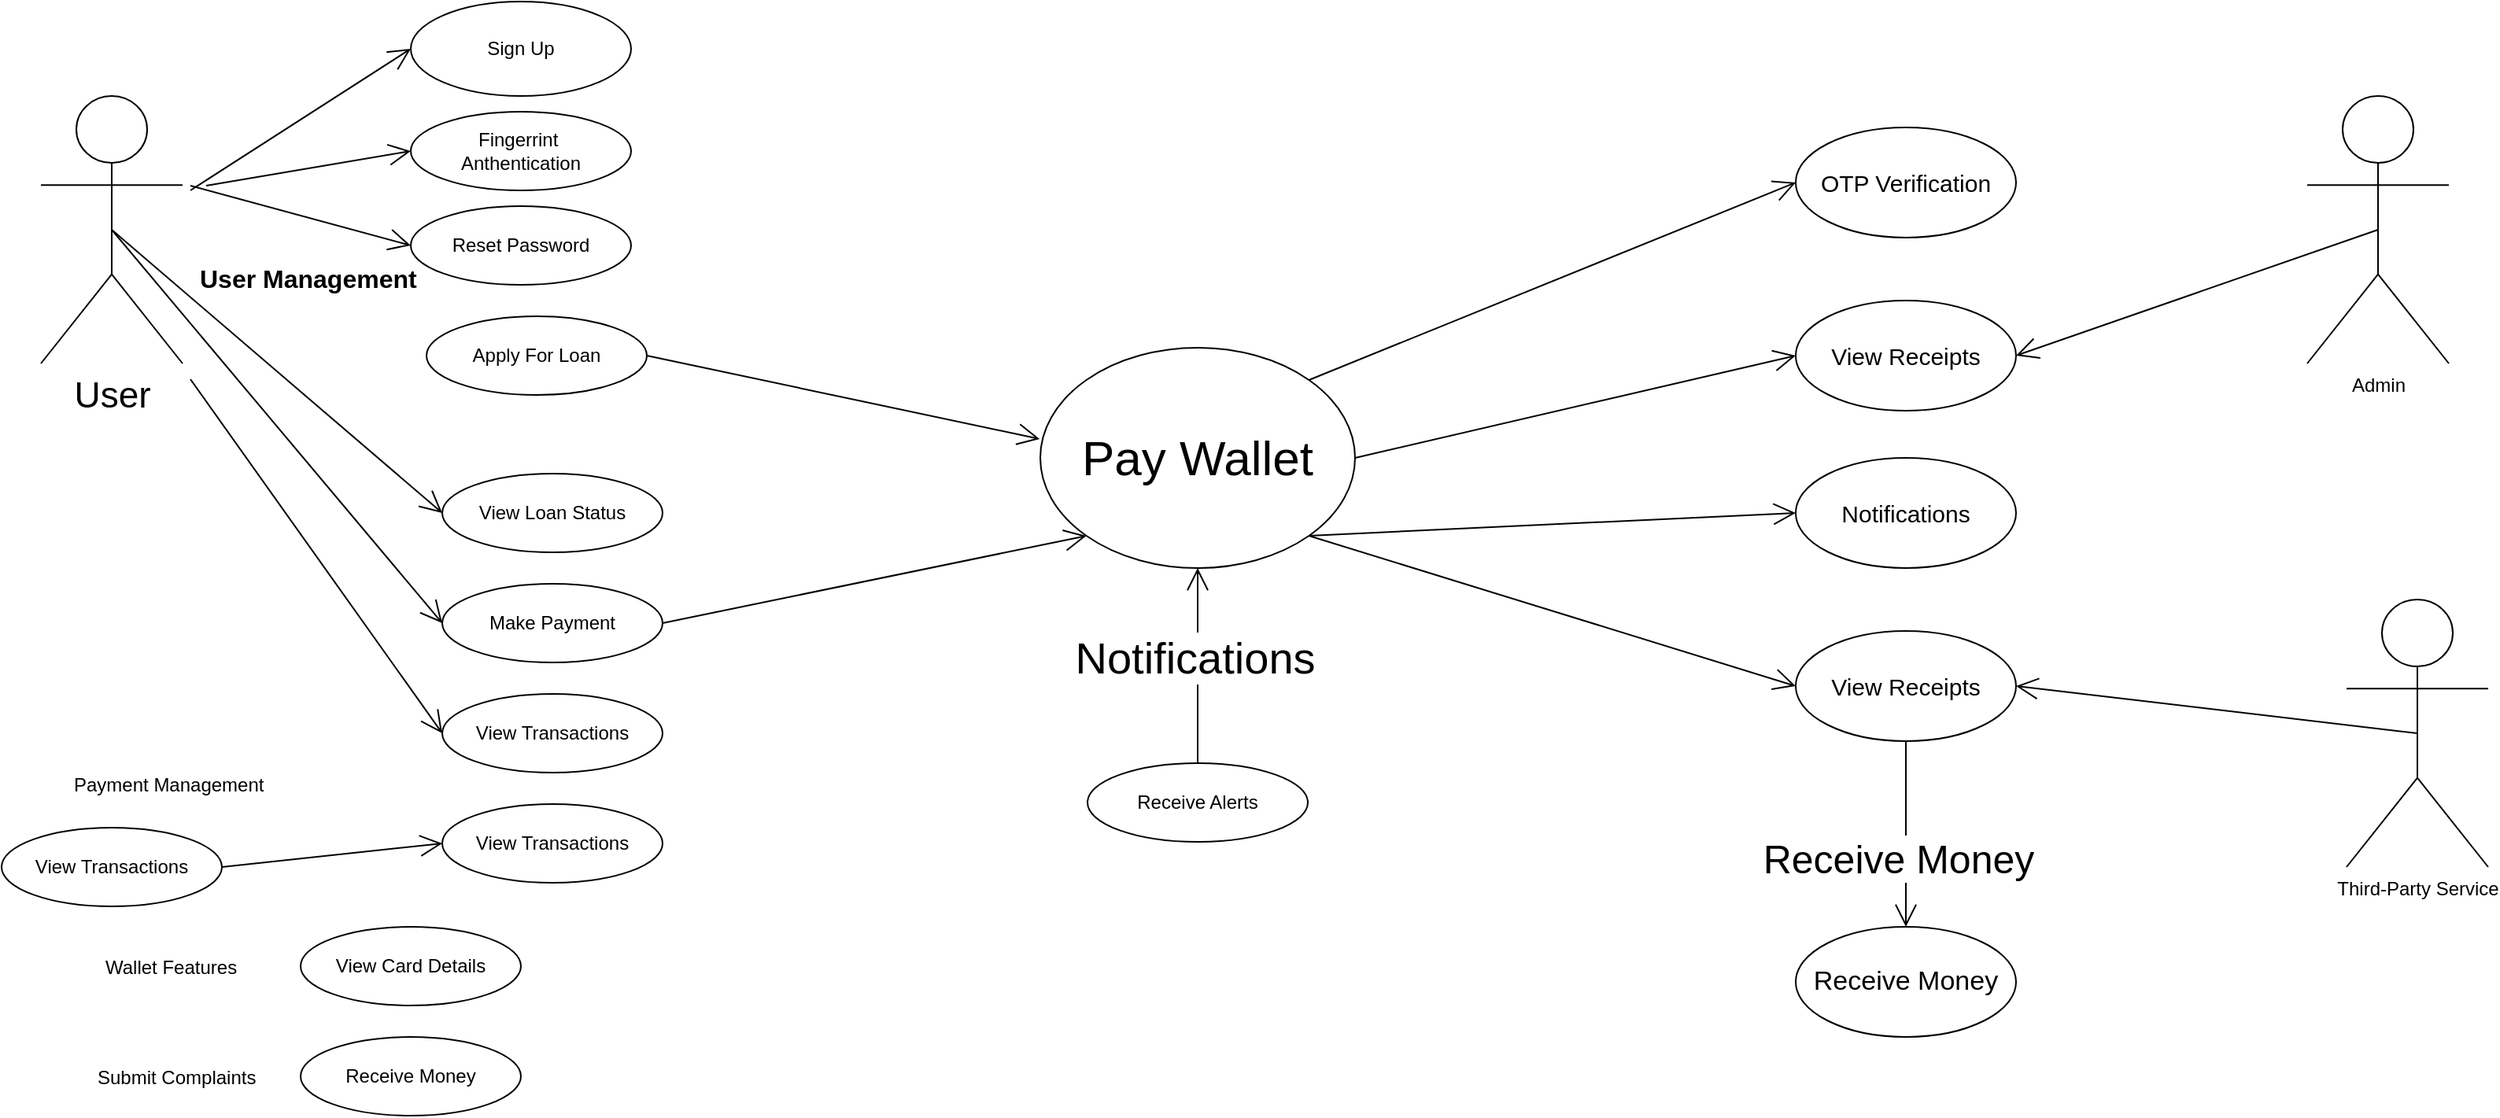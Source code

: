 <mxfile version="24.7.17">
  <diagram name="Page-1" id="FrRjfegyDt6VoWH_F4Xs">
    <mxGraphModel dx="560" dy="1004" grid="1" gridSize="10" guides="1" tooltips="1" connect="1" arrows="1" fold="1" page="1" pageScale="1" pageWidth="1654" pageHeight="1169" math="0" shadow="0">
      <root>
        <mxCell id="0" />
        <mxCell id="1" parent="0" />
        <mxCell id="C5rK8gCQqXJnrFT8Nv_m-2" value="&lt;font style=&quot;font-size: 23px;&quot;&gt;User&lt;/font&gt;" style="shape=umlActor;verticalLabelPosition=bottom;verticalAlign=top;html=1;" vertex="1" parent="1">
          <mxGeometry x="25" y="70" width="90" height="170" as="geometry" />
        </mxCell>
        <mxCell id="C5rK8gCQqXJnrFT8Nv_m-3" value="Admin" style="shape=umlActor;verticalLabelPosition=bottom;verticalAlign=top;html=1;" vertex="1" parent="1">
          <mxGeometry x="1465" y="70" width="90" height="170" as="geometry" />
        </mxCell>
        <mxCell id="C5rK8gCQqXJnrFT8Nv_m-5" value="Sign Up" style="ellipse;whiteSpace=wrap;html=1;" vertex="1" parent="1">
          <mxGeometry x="260" y="10" width="140" height="60" as="geometry" />
        </mxCell>
        <mxCell id="C5rK8gCQqXJnrFT8Nv_m-6" value="Fingerrint&amp;nbsp;&lt;br&gt;Anthentication" style="ellipse;whiteSpace=wrap;html=1;" vertex="1" parent="1">
          <mxGeometry x="260" y="80" width="140" height="50" as="geometry" />
        </mxCell>
        <mxCell id="C5rK8gCQqXJnrFT8Nv_m-7" value="Reset Password" style="ellipse;whiteSpace=wrap;html=1;" vertex="1" parent="1">
          <mxGeometry x="260" y="140" width="140" height="50" as="geometry" />
        </mxCell>
        <mxCell id="C5rK8gCQqXJnrFT8Nv_m-8" value="" style="endArrow=open;endFill=1;endSize=12;html=1;rounded=0;entryX=0;entryY=0.5;entryDx=0;entryDy=0;" edge="1" parent="1" target="C5rK8gCQqXJnrFT8Nv_m-5">
          <mxGeometry width="160" relative="1" as="geometry">
            <mxPoint x="120" y="130" as="sourcePoint" />
            <mxPoint x="240" y="170" as="targetPoint" />
          </mxGeometry>
        </mxCell>
        <mxCell id="C5rK8gCQqXJnrFT8Nv_m-9" value="" style="endArrow=open;endFill=1;endSize=12;html=1;rounded=0;entryX=0;entryY=0.5;entryDx=0;entryDy=0;" edge="1" parent="1" target="C5rK8gCQqXJnrFT8Nv_m-6">
          <mxGeometry width="160" relative="1" as="geometry">
            <mxPoint x="130" y="127" as="sourcePoint" />
            <mxPoint x="240" y="170" as="targetPoint" />
          </mxGeometry>
        </mxCell>
        <mxCell id="C5rK8gCQqXJnrFT8Nv_m-10" value="" style="endArrow=open;endFill=1;endSize=12;html=1;rounded=0;entryX=0;entryY=0.5;entryDx=0;entryDy=0;" edge="1" parent="1" target="C5rK8gCQqXJnrFT8Nv_m-7">
          <mxGeometry width="160" relative="1" as="geometry">
            <mxPoint x="120" y="127" as="sourcePoint" />
            <mxPoint x="240" y="170" as="targetPoint" />
          </mxGeometry>
        </mxCell>
        <mxCell id="C5rK8gCQqXJnrFT8Nv_m-11" value="&lt;b&gt;&lt;font style=&quot;font-size: 16px;&quot;&gt;User Management&lt;/font&gt;&lt;/b&gt;" style="text;strokeColor=none;fillColor=none;align=left;verticalAlign=top;spacingLeft=4;spacingRight=4;overflow=hidden;rotatable=0;points=[[0,0.5],[1,0.5]];portConstraint=eastwest;whiteSpace=wrap;html=1;" vertex="1" parent="1">
          <mxGeometry x="120" y="170" width="170" height="26" as="geometry" />
        </mxCell>
        <mxCell id="C5rK8gCQqXJnrFT8Nv_m-12" value="" style="endArrow=open;endFill=1;endSize=12;html=1;rounded=0;exitX=0.5;exitY=0.5;exitDx=0;exitDy=0;exitPerimeter=0;entryX=0;entryY=0.5;entryDx=0;entryDy=0;" edge="1" parent="1" source="C5rK8gCQqXJnrFT8Nv_m-2" target="C5rK8gCQqXJnrFT8Nv_m-14">
          <mxGeometry width="160" relative="1" as="geometry">
            <mxPoint x="140" y="250" as="sourcePoint" />
            <mxPoint x="270" y="340" as="targetPoint" />
          </mxGeometry>
        </mxCell>
        <mxCell id="C5rK8gCQqXJnrFT8Nv_m-13" value="Apply For Loan" style="ellipse;whiteSpace=wrap;html=1;" vertex="1" parent="1">
          <mxGeometry x="270" y="210" width="140" height="50" as="geometry" />
        </mxCell>
        <mxCell id="C5rK8gCQqXJnrFT8Nv_m-14" value="View Loan Status" style="ellipse;whiteSpace=wrap;html=1;" vertex="1" parent="1">
          <mxGeometry x="280" y="310" width="140" height="50" as="geometry" />
        </mxCell>
        <mxCell id="C5rK8gCQqXJnrFT8Nv_m-15" value="Make Payment" style="ellipse;whiteSpace=wrap;html=1;" vertex="1" parent="1">
          <mxGeometry x="280" y="380" width="140" height="50" as="geometry" />
        </mxCell>
        <mxCell id="C5rK8gCQqXJnrFT8Nv_m-16" value="" style="endArrow=open;endFill=1;endSize=12;html=1;rounded=0;exitX=0.5;exitY=0.5;exitDx=0;exitDy=0;exitPerimeter=0;entryX=0;entryY=0.5;entryDx=0;entryDy=0;" edge="1" parent="1" source="C5rK8gCQqXJnrFT8Nv_m-2" target="C5rK8gCQqXJnrFT8Nv_m-15">
          <mxGeometry width="160" relative="1" as="geometry">
            <mxPoint x="160" y="260" as="sourcePoint" />
            <mxPoint x="320" y="260" as="targetPoint" />
          </mxGeometry>
        </mxCell>
        <mxCell id="C5rK8gCQqXJnrFT8Nv_m-17" value="View Transactions" style="ellipse;whiteSpace=wrap;html=1;" vertex="1" parent="1">
          <mxGeometry x="280" y="450" width="140" height="50" as="geometry" />
        </mxCell>
        <mxCell id="C5rK8gCQqXJnrFT8Nv_m-18" value="View Transactions" style="ellipse;whiteSpace=wrap;html=1;" vertex="1" parent="1">
          <mxGeometry x="280" y="520" width="140" height="50" as="geometry" />
        </mxCell>
        <mxCell id="C5rK8gCQqXJnrFT8Nv_m-19" value="" style="endArrow=open;endFill=1;endSize=12;html=1;rounded=0;entryX=0;entryY=0.5;entryDx=0;entryDy=0;" edge="1" parent="1" target="C5rK8gCQqXJnrFT8Nv_m-17">
          <mxGeometry width="160" relative="1" as="geometry">
            <mxPoint x="120" y="250" as="sourcePoint" />
            <mxPoint x="310" y="420" as="targetPoint" />
          </mxGeometry>
        </mxCell>
        <mxCell id="C5rK8gCQqXJnrFT8Nv_m-20" value="View Transactions" style="ellipse;whiteSpace=wrap;html=1;" vertex="1" parent="1">
          <mxGeometry y="535" width="140" height="50" as="geometry" />
        </mxCell>
        <mxCell id="C5rK8gCQqXJnrFT8Nv_m-21" value="" style="endArrow=open;endFill=1;endSize=12;html=1;rounded=0;entryX=0;entryY=0.5;entryDx=0;entryDy=0;exitX=1;exitY=0.5;exitDx=0;exitDy=0;" edge="1" parent="1" source="C5rK8gCQqXJnrFT8Nv_m-20" target="C5rK8gCQqXJnrFT8Nv_m-18">
          <mxGeometry width="160" relative="1" as="geometry">
            <mxPoint x="50" y="570" as="sourcePoint" />
            <mxPoint x="210" y="570" as="targetPoint" />
          </mxGeometry>
        </mxCell>
        <mxCell id="C5rK8gCQqXJnrFT8Nv_m-22" value="Payment Management" style="text;strokeColor=none;fillColor=none;align=left;verticalAlign=top;spacingLeft=4;spacingRight=4;overflow=hidden;rotatable=0;points=[[0,0.5],[1,0.5]];portConstraint=eastwest;whiteSpace=wrap;html=1;" vertex="1" parent="1">
          <mxGeometry x="40" y="494" width="140" height="26" as="geometry" />
        </mxCell>
        <mxCell id="C5rK8gCQqXJnrFT8Nv_m-23" value="Wallet Features" style="text;strokeColor=none;fillColor=none;align=left;verticalAlign=top;spacingLeft=4;spacingRight=4;overflow=hidden;rotatable=0;points=[[0,0.5],[1,0.5]];portConstraint=eastwest;whiteSpace=wrap;html=1;" vertex="1" parent="1">
          <mxGeometry x="60" y="610" width="110" height="26" as="geometry" />
        </mxCell>
        <mxCell id="C5rK8gCQqXJnrFT8Nv_m-24" value="Submit Complaints" style="text;strokeColor=none;fillColor=none;align=left;verticalAlign=top;spacingLeft=4;spacingRight=4;overflow=hidden;rotatable=0;points=[[0,0.5],[1,0.5]];portConstraint=eastwest;whiteSpace=wrap;html=1;" vertex="1" parent="1">
          <mxGeometry x="55" y="680" width="135" height="26" as="geometry" />
        </mxCell>
        <mxCell id="C5rK8gCQqXJnrFT8Nv_m-25" value="View Card Details" style="ellipse;whiteSpace=wrap;html=1;" vertex="1" parent="1">
          <mxGeometry x="190" y="598" width="140" height="50" as="geometry" />
        </mxCell>
        <mxCell id="C5rK8gCQqXJnrFT8Nv_m-26" value="Receive Money" style="ellipse;whiteSpace=wrap;html=1;" vertex="1" parent="1">
          <mxGeometry x="190" y="668" width="140" height="50" as="geometry" />
        </mxCell>
        <mxCell id="C5rK8gCQqXJnrFT8Nv_m-27" value="&lt;font style=&quot;font-size: 31px;&quot;&gt;Pay Wallet&lt;/font&gt;" style="ellipse;whiteSpace=wrap;html=1;" vertex="1" parent="1">
          <mxGeometry x="660" y="230" width="200" height="140" as="geometry" />
        </mxCell>
        <mxCell id="C5rK8gCQqXJnrFT8Nv_m-29" value="" style="endArrow=open;endFill=1;endSize=12;html=1;rounded=0;entryX=-0.002;entryY=0.414;entryDx=0;entryDy=0;entryPerimeter=0;exitX=1;exitY=0.5;exitDx=0;exitDy=0;" edge="1" parent="1" source="C5rK8gCQqXJnrFT8Nv_m-13" target="C5rK8gCQqXJnrFT8Nv_m-27">
          <mxGeometry width="160" relative="1" as="geometry">
            <mxPoint x="350" y="260" as="sourcePoint" />
            <mxPoint x="510" y="260" as="targetPoint" />
          </mxGeometry>
        </mxCell>
        <mxCell id="C5rK8gCQqXJnrFT8Nv_m-30" value="" style="endArrow=open;endFill=1;endSize=12;html=1;rounded=0;entryX=0;entryY=1;entryDx=0;entryDy=0;exitX=1;exitY=0.5;exitDx=0;exitDy=0;" edge="1" parent="1" source="C5rK8gCQqXJnrFT8Nv_m-15" target="C5rK8gCQqXJnrFT8Nv_m-27">
          <mxGeometry width="160" relative="1" as="geometry">
            <mxPoint x="370" y="320" as="sourcePoint" />
            <mxPoint x="530" y="320" as="targetPoint" />
          </mxGeometry>
        </mxCell>
        <mxCell id="C5rK8gCQqXJnrFT8Nv_m-31" value="" style="endArrow=open;endFill=1;endSize=12;html=1;rounded=0;entryX=0.5;entryY=1;entryDx=0;entryDy=0;exitX=0.5;exitY=0;exitDx=0;exitDy=0;" edge="1" parent="1" source="C5rK8gCQqXJnrFT8Nv_m-32" target="C5rK8gCQqXJnrFT8Nv_m-27">
          <mxGeometry width="160" relative="1" as="geometry">
            <mxPoint x="580" y="460" as="sourcePoint" />
            <mxPoint x="740" y="460" as="targetPoint" />
          </mxGeometry>
        </mxCell>
        <mxCell id="C5rK8gCQqXJnrFT8Nv_m-33" value="&lt;font style=&quot;font-size: 28px;&quot;&gt;Notifications&lt;/font&gt;" style="edgeLabel;html=1;align=center;verticalAlign=middle;resizable=0;points=[];" vertex="1" connectable="0" parent="C5rK8gCQqXJnrFT8Nv_m-31">
          <mxGeometry x="0.087" y="2" relative="1" as="geometry">
            <mxPoint as="offset" />
          </mxGeometry>
        </mxCell>
        <mxCell id="C5rK8gCQqXJnrFT8Nv_m-32" value="Receive Alerts" style="ellipse;whiteSpace=wrap;html=1;" vertex="1" parent="1">
          <mxGeometry x="690" y="494" width="140" height="50" as="geometry" />
        </mxCell>
        <mxCell id="C5rK8gCQqXJnrFT8Nv_m-34" value="&lt;font style=&quot;font-size: 15px;&quot;&gt;OTP Verification&lt;/font&gt;" style="ellipse;whiteSpace=wrap;html=1;" vertex="1" parent="1">
          <mxGeometry x="1140" y="90" width="140" height="70" as="geometry" />
        </mxCell>
        <mxCell id="C5rK8gCQqXJnrFT8Nv_m-35" value="" style="endArrow=open;endFill=1;endSize=12;html=1;rounded=0;exitX=0.5;exitY=0.5;exitDx=0;exitDy=0;exitPerimeter=0;entryX=1;entryY=0.5;entryDx=0;entryDy=0;" edge="1" parent="1" source="C5rK8gCQqXJnrFT8Nv_m-3" target="C5rK8gCQqXJnrFT8Nv_m-36">
          <mxGeometry width="160" relative="1" as="geometry">
            <mxPoint x="1200" y="330" as="sourcePoint" />
            <mxPoint x="1320" y="230" as="targetPoint" />
          </mxGeometry>
        </mxCell>
        <mxCell id="C5rK8gCQqXJnrFT8Nv_m-36" value="&lt;font style=&quot;font-size: 15px;&quot;&gt;View Receipts&lt;/font&gt;" style="ellipse;whiteSpace=wrap;html=1;" vertex="1" parent="1">
          <mxGeometry x="1140" y="200" width="140" height="70" as="geometry" />
        </mxCell>
        <mxCell id="C5rK8gCQqXJnrFT8Nv_m-37" value="" style="endArrow=open;endFill=1;endSize=12;html=1;rounded=0;entryX=0;entryY=0.5;entryDx=0;entryDy=0;exitX=1;exitY=0;exitDx=0;exitDy=0;" edge="1" parent="1" source="C5rK8gCQqXJnrFT8Nv_m-27" target="C5rK8gCQqXJnrFT8Nv_m-34">
          <mxGeometry width="160" relative="1" as="geometry">
            <mxPoint x="860" y="330" as="sourcePoint" />
            <mxPoint x="1020" y="330" as="targetPoint" />
          </mxGeometry>
        </mxCell>
        <mxCell id="C5rK8gCQqXJnrFT8Nv_m-38" value="" style="endArrow=open;endFill=1;endSize=12;html=1;rounded=0;entryX=0;entryY=0.5;entryDx=0;entryDy=0;exitX=1;exitY=0.5;exitDx=0;exitDy=0;" edge="1" parent="1" source="C5rK8gCQqXJnrFT8Nv_m-27" target="C5rK8gCQqXJnrFT8Nv_m-36">
          <mxGeometry width="160" relative="1" as="geometry">
            <mxPoint x="860" y="330" as="sourcePoint" />
            <mxPoint x="1020" y="330" as="targetPoint" />
          </mxGeometry>
        </mxCell>
        <mxCell id="C5rK8gCQqXJnrFT8Nv_m-39" value="&lt;font style=&quot;font-size: 15px;&quot;&gt;Notifications&lt;/font&gt;" style="ellipse;whiteSpace=wrap;html=1;" vertex="1" parent="1">
          <mxGeometry x="1140" y="300" width="140" height="70" as="geometry" />
        </mxCell>
        <mxCell id="C5rK8gCQqXJnrFT8Nv_m-40" value="" style="endArrow=open;endFill=1;endSize=12;html=1;rounded=0;exitX=1;exitY=1;exitDx=0;exitDy=0;entryX=0;entryY=0.5;entryDx=0;entryDy=0;" edge="1" parent="1" source="C5rK8gCQqXJnrFT8Nv_m-27" target="C5rK8gCQqXJnrFT8Nv_m-39">
          <mxGeometry width="160" relative="1" as="geometry">
            <mxPoint x="1000" y="480" as="sourcePoint" />
            <mxPoint x="1160" y="480" as="targetPoint" />
          </mxGeometry>
        </mxCell>
        <mxCell id="C5rK8gCQqXJnrFT8Nv_m-41" value="&lt;font style=&quot;font-size: 15px;&quot;&gt;View Receipts&lt;/font&gt;" style="ellipse;whiteSpace=wrap;html=1;" vertex="1" parent="1">
          <mxGeometry x="1140" y="410" width="140" height="70" as="geometry" />
        </mxCell>
        <mxCell id="C5rK8gCQqXJnrFT8Nv_m-42" value="" style="endArrow=open;endFill=1;endSize=12;html=1;rounded=0;entryX=0;entryY=0.5;entryDx=0;entryDy=0;exitX=1;exitY=1;exitDx=0;exitDy=0;" edge="1" parent="1" source="C5rK8gCQqXJnrFT8Nv_m-27" target="C5rK8gCQqXJnrFT8Nv_m-41">
          <mxGeometry width="160" relative="1" as="geometry">
            <mxPoint x="860" y="310" as="sourcePoint" />
            <mxPoint x="1020" y="310" as="targetPoint" />
          </mxGeometry>
        </mxCell>
        <mxCell id="C5rK8gCQqXJnrFT8Nv_m-43" value="" style="endArrow=open;endFill=1;endSize=12;html=1;rounded=0;exitX=0.5;exitY=1;exitDx=0;exitDy=0;entryX=0.5;entryY=0;entryDx=0;entryDy=0;" edge="1" parent="1" source="C5rK8gCQqXJnrFT8Nv_m-41" target="C5rK8gCQqXJnrFT8Nv_m-45">
          <mxGeometry width="160" relative="1" as="geometry">
            <mxPoint x="1120" y="630" as="sourcePoint" />
            <mxPoint x="1210" y="650" as="targetPoint" />
          </mxGeometry>
        </mxCell>
        <mxCell id="C5rK8gCQqXJnrFT8Nv_m-48" value="&lt;font style=&quot;font-size: 25px;&quot;&gt;Receive Money&lt;/font&gt;" style="edgeLabel;html=1;align=center;verticalAlign=middle;resizable=0;points=[];" vertex="1" connectable="0" parent="C5rK8gCQqXJnrFT8Nv_m-43">
          <mxGeometry x="-0.265" y="-5" relative="1" as="geometry">
            <mxPoint y="30" as="offset" />
          </mxGeometry>
        </mxCell>
        <mxCell id="C5rK8gCQqXJnrFT8Nv_m-45" value="&lt;font style=&quot;font-size: 17px;&quot;&gt;Receive Money&lt;/font&gt;" style="ellipse;whiteSpace=wrap;html=1;" vertex="1" parent="1">
          <mxGeometry x="1140" y="598" width="140" height="70" as="geometry" />
        </mxCell>
        <mxCell id="C5rK8gCQqXJnrFT8Nv_m-50" value="Third-Party Service" style="shape=umlActor;verticalLabelPosition=bottom;verticalAlign=top;html=1;" vertex="1" parent="1">
          <mxGeometry x="1490" y="390" width="90" height="170" as="geometry" />
        </mxCell>
        <mxCell id="C5rK8gCQqXJnrFT8Nv_m-51" value="" style="endArrow=open;endFill=1;endSize=12;html=1;rounded=0;entryX=1;entryY=0.5;entryDx=0;entryDy=0;exitX=0.5;exitY=0.5;exitDx=0;exitDy=0;exitPerimeter=0;" edge="1" parent="1" source="C5rK8gCQqXJnrFT8Nv_m-50" target="C5rK8gCQqXJnrFT8Nv_m-41">
          <mxGeometry width="160" relative="1" as="geometry">
            <mxPoint x="1330" y="480" as="sourcePoint" />
            <mxPoint x="1490" y="480" as="targetPoint" />
          </mxGeometry>
        </mxCell>
      </root>
    </mxGraphModel>
  </diagram>
</mxfile>

